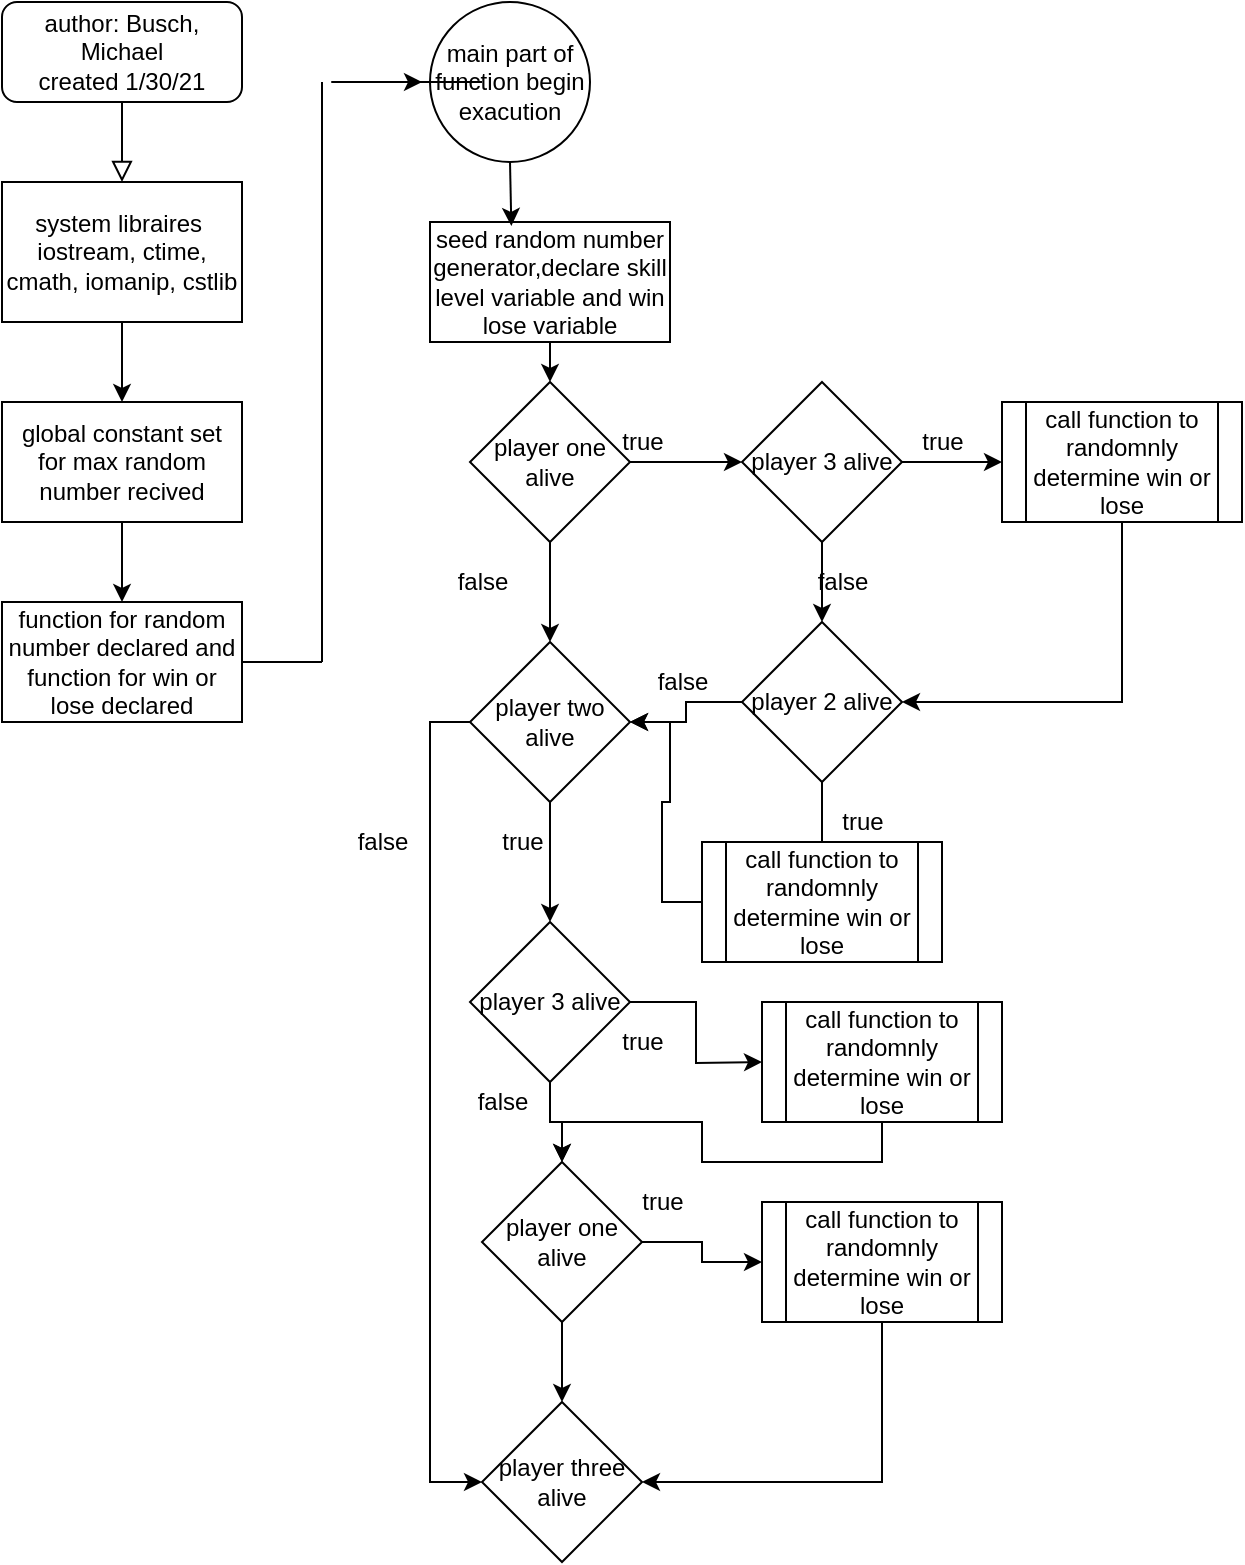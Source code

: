 <mxfile version="14.2.9" type="github">
  <diagram id="C5RBs43oDa-KdzZeNtuy" name="Page-1">
    <mxGraphModel dx="782" dy="469" grid="1" gridSize="10" guides="1" tooltips="1" connect="1" arrows="1" fold="1" page="1" pageScale="1" pageWidth="827" pageHeight="1169" math="0" shadow="0">
      <root>
        <mxCell id="WIyWlLk6GJQsqaUBKTNV-0" />
        <mxCell id="WIyWlLk6GJQsqaUBKTNV-1" parent="WIyWlLk6GJQsqaUBKTNV-0" />
        <mxCell id="WIyWlLk6GJQsqaUBKTNV-2" value="" style="rounded=0;html=1;jettySize=auto;orthogonalLoop=1;fontSize=11;endArrow=block;endFill=0;endSize=8;strokeWidth=1;shadow=0;labelBackgroundColor=none;edgeStyle=orthogonalEdgeStyle;" parent="WIyWlLk6GJQsqaUBKTNV-1" source="WIyWlLk6GJQsqaUBKTNV-3" edge="1">
          <mxGeometry relative="1" as="geometry">
            <mxPoint x="220" y="170" as="targetPoint" />
          </mxGeometry>
        </mxCell>
        <mxCell id="WIyWlLk6GJQsqaUBKTNV-3" value="author: Busch, Michael&lt;br&gt;created 1/30/21" style="rounded=1;whiteSpace=wrap;html=1;fontSize=12;glass=0;strokeWidth=1;shadow=0;" parent="WIyWlLk6GJQsqaUBKTNV-1" vertex="1">
          <mxGeometry x="160" y="80" width="120" height="50" as="geometry" />
        </mxCell>
        <mxCell id="pKhi_EV8jdqKAsjulTn4-0" value="system libraires&amp;nbsp;&lt;br&gt;iostream, ctime, cmath, iomanip, cstlib" style="rounded=0;whiteSpace=wrap;html=1;" vertex="1" parent="WIyWlLk6GJQsqaUBKTNV-1">
          <mxGeometry x="160" y="170" width="120" height="70" as="geometry" />
        </mxCell>
        <mxCell id="pKhi_EV8jdqKAsjulTn4-1" value="global constant set&lt;br&gt;for max random number recived" style="rounded=0;whiteSpace=wrap;html=1;" vertex="1" parent="WIyWlLk6GJQsqaUBKTNV-1">
          <mxGeometry x="160" y="280" width="120" height="60" as="geometry" />
        </mxCell>
        <mxCell id="pKhi_EV8jdqKAsjulTn4-2" value="" style="endArrow=classic;html=1;exitX=0.5;exitY=1;exitDx=0;exitDy=0;" edge="1" parent="WIyWlLk6GJQsqaUBKTNV-1" source="pKhi_EV8jdqKAsjulTn4-0" target="pKhi_EV8jdqKAsjulTn4-1">
          <mxGeometry width="50" height="50" relative="1" as="geometry">
            <mxPoint x="380" y="270" as="sourcePoint" />
            <mxPoint x="430" y="220" as="targetPoint" />
          </mxGeometry>
        </mxCell>
        <mxCell id="pKhi_EV8jdqKAsjulTn4-3" value="function for random number declared and function for win or lose declared" style="rounded=0;whiteSpace=wrap;html=1;" vertex="1" parent="WIyWlLk6GJQsqaUBKTNV-1">
          <mxGeometry x="160" y="380" width="120" height="60" as="geometry" />
        </mxCell>
        <mxCell id="pKhi_EV8jdqKAsjulTn4-4" value="" style="endArrow=classic;html=1;exitX=0.5;exitY=1;exitDx=0;exitDy=0;entryX=0.5;entryY=0;entryDx=0;entryDy=0;" edge="1" parent="WIyWlLk6GJQsqaUBKTNV-1" source="pKhi_EV8jdqKAsjulTn4-1" target="pKhi_EV8jdqKAsjulTn4-3">
          <mxGeometry width="50" height="50" relative="1" as="geometry">
            <mxPoint x="210" y="390" as="sourcePoint" />
            <mxPoint x="260" y="340" as="targetPoint" />
          </mxGeometry>
        </mxCell>
        <mxCell id="pKhi_EV8jdqKAsjulTn4-5" value="" style="endArrow=none;html=1;exitX=1;exitY=0.5;exitDx=0;exitDy=0;" edge="1" parent="WIyWlLk6GJQsqaUBKTNV-1" source="pKhi_EV8jdqKAsjulTn4-3">
          <mxGeometry width="50" height="50" relative="1" as="geometry">
            <mxPoint x="310" y="440" as="sourcePoint" />
            <mxPoint x="320" y="410" as="targetPoint" />
          </mxGeometry>
        </mxCell>
        <mxCell id="pKhi_EV8jdqKAsjulTn4-6" value="" style="endArrow=none;html=1;" edge="1" parent="WIyWlLk6GJQsqaUBKTNV-1">
          <mxGeometry width="50" height="50" relative="1" as="geometry">
            <mxPoint x="320" y="410" as="sourcePoint" />
            <mxPoint x="320" y="120" as="targetPoint" />
          </mxGeometry>
        </mxCell>
        <mxCell id="pKhi_EV8jdqKAsjulTn4-7" value="main part of function begin exacution" style="ellipse;whiteSpace=wrap;html=1;aspect=fixed;" vertex="1" parent="WIyWlLk6GJQsqaUBKTNV-1">
          <mxGeometry x="374" y="80" width="80" height="80" as="geometry" />
        </mxCell>
        <mxCell id="pKhi_EV8jdqKAsjulTn4-8" value="" style="endArrow=classic;html=1;" edge="1" parent="WIyWlLk6GJQsqaUBKTNV-1">
          <mxGeometry width="50" height="50" relative="1" as="geometry">
            <mxPoint x="400" y="120" as="sourcePoint" />
            <mxPoint x="370" y="120" as="targetPoint" />
            <Array as="points">
              <mxPoint x="320" y="120" />
            </Array>
          </mxGeometry>
        </mxCell>
        <mxCell id="pKhi_EV8jdqKAsjulTn4-9" value="seed random number generator,declare skill level variable and win lose variable" style="rounded=0;whiteSpace=wrap;html=1;" vertex="1" parent="WIyWlLk6GJQsqaUBKTNV-1">
          <mxGeometry x="374" y="190" width="120" height="60" as="geometry" />
        </mxCell>
        <mxCell id="pKhi_EV8jdqKAsjulTn4-10" value="" style="endArrow=classic;html=1;exitX=0.5;exitY=1;exitDx=0;exitDy=0;entryX=0.339;entryY=0.033;entryDx=0;entryDy=0;entryPerimeter=0;" edge="1" parent="WIyWlLk6GJQsqaUBKTNV-1" source="pKhi_EV8jdqKAsjulTn4-7" target="pKhi_EV8jdqKAsjulTn4-9">
          <mxGeometry width="50" height="50" relative="1" as="geometry">
            <mxPoint x="630" y="200" as="sourcePoint" />
            <mxPoint x="680" y="150" as="targetPoint" />
          </mxGeometry>
        </mxCell>
        <mxCell id="pKhi_EV8jdqKAsjulTn4-17" style="edgeStyle=orthogonalEdgeStyle;rounded=0;orthogonalLoop=1;jettySize=auto;html=1;exitX=1;exitY=0.5;exitDx=0;exitDy=0;entryX=0;entryY=0.5;entryDx=0;entryDy=0;" edge="1" parent="WIyWlLk6GJQsqaUBKTNV-1" source="pKhi_EV8jdqKAsjulTn4-11" target="pKhi_EV8jdqKAsjulTn4-14">
          <mxGeometry relative="1" as="geometry" />
        </mxCell>
        <mxCell id="pKhi_EV8jdqKAsjulTn4-31" style="edgeStyle=orthogonalEdgeStyle;rounded=0;orthogonalLoop=1;jettySize=auto;html=1;exitX=0.5;exitY=1;exitDx=0;exitDy=0;entryX=0.5;entryY=0;entryDx=0;entryDy=0;" edge="1" parent="WIyWlLk6GJQsqaUBKTNV-1" source="pKhi_EV8jdqKAsjulTn4-11" target="pKhi_EV8jdqKAsjulTn4-30">
          <mxGeometry relative="1" as="geometry" />
        </mxCell>
        <mxCell id="pKhi_EV8jdqKAsjulTn4-11" value="player one alive" style="rhombus;whiteSpace=wrap;html=1;" vertex="1" parent="WIyWlLk6GJQsqaUBKTNV-1">
          <mxGeometry x="394" y="270" width="80" height="80" as="geometry" />
        </mxCell>
        <mxCell id="pKhi_EV8jdqKAsjulTn4-12" value="" style="endArrow=classic;html=1;exitX=0.5;exitY=1;exitDx=0;exitDy=0;entryX=0.5;entryY=0;entryDx=0;entryDy=0;" edge="1" parent="WIyWlLk6GJQsqaUBKTNV-1" source="pKhi_EV8jdqKAsjulTn4-9" target="pKhi_EV8jdqKAsjulTn4-11">
          <mxGeometry width="50" height="50" relative="1" as="geometry">
            <mxPoint x="380" y="300" as="sourcePoint" />
            <mxPoint x="430" y="250" as="targetPoint" />
          </mxGeometry>
        </mxCell>
        <mxCell id="pKhi_EV8jdqKAsjulTn4-20" style="edgeStyle=orthogonalEdgeStyle;rounded=0;orthogonalLoop=1;jettySize=auto;html=1;exitX=1;exitY=0.5;exitDx=0;exitDy=0;entryX=0;entryY=0.5;entryDx=0;entryDy=0;" edge="1" parent="WIyWlLk6GJQsqaUBKTNV-1" source="pKhi_EV8jdqKAsjulTn4-14" target="pKhi_EV8jdqKAsjulTn4-19">
          <mxGeometry relative="1" as="geometry" />
        </mxCell>
        <mxCell id="pKhi_EV8jdqKAsjulTn4-23" style="edgeStyle=orthogonalEdgeStyle;rounded=0;orthogonalLoop=1;jettySize=auto;html=1;exitX=0.5;exitY=1;exitDx=0;exitDy=0;entryX=0.5;entryY=0;entryDx=0;entryDy=0;" edge="1" parent="WIyWlLk6GJQsqaUBKTNV-1" source="pKhi_EV8jdqKAsjulTn4-14" target="pKhi_EV8jdqKAsjulTn4-22">
          <mxGeometry relative="1" as="geometry" />
        </mxCell>
        <mxCell id="pKhi_EV8jdqKAsjulTn4-14" value="player 3 alive" style="rhombus;whiteSpace=wrap;html=1;" vertex="1" parent="WIyWlLk6GJQsqaUBKTNV-1">
          <mxGeometry x="530" y="270" width="80" height="80" as="geometry" />
        </mxCell>
        <mxCell id="pKhi_EV8jdqKAsjulTn4-18" value="true" style="text;html=1;align=center;verticalAlign=middle;resizable=0;points=[];autosize=1;" vertex="1" parent="WIyWlLk6GJQsqaUBKTNV-1">
          <mxGeometry x="460" y="290" width="40" height="20" as="geometry" />
        </mxCell>
        <mxCell id="pKhi_EV8jdqKAsjulTn4-25" style="edgeStyle=orthogonalEdgeStyle;rounded=0;orthogonalLoop=1;jettySize=auto;html=1;exitX=0.5;exitY=1;exitDx=0;exitDy=0;entryX=1;entryY=0.5;entryDx=0;entryDy=0;" edge="1" parent="WIyWlLk6GJQsqaUBKTNV-1" source="pKhi_EV8jdqKAsjulTn4-19" target="pKhi_EV8jdqKAsjulTn4-22">
          <mxGeometry relative="1" as="geometry" />
        </mxCell>
        <mxCell id="pKhi_EV8jdqKAsjulTn4-19" value="call function to randomnly determine win or lose" style="shape=process;whiteSpace=wrap;html=1;backgroundOutline=1;" vertex="1" parent="WIyWlLk6GJQsqaUBKTNV-1">
          <mxGeometry x="660" y="280" width="120" height="60" as="geometry" />
        </mxCell>
        <mxCell id="pKhi_EV8jdqKAsjulTn4-21" value="true" style="text;html=1;align=center;verticalAlign=middle;resizable=0;points=[];autosize=1;" vertex="1" parent="WIyWlLk6GJQsqaUBKTNV-1">
          <mxGeometry x="610" y="290" width="40" height="20" as="geometry" />
        </mxCell>
        <mxCell id="pKhi_EV8jdqKAsjulTn4-27" value="" style="edgeStyle=orthogonalEdgeStyle;rounded=0;orthogonalLoop=1;jettySize=auto;html=1;" edge="1" parent="WIyWlLk6GJQsqaUBKTNV-1" source="pKhi_EV8jdqKAsjulTn4-22">
          <mxGeometry relative="1" as="geometry">
            <mxPoint x="570" y="510" as="targetPoint" />
          </mxGeometry>
        </mxCell>
        <mxCell id="pKhi_EV8jdqKAsjulTn4-32" style="edgeStyle=orthogonalEdgeStyle;rounded=0;orthogonalLoop=1;jettySize=auto;html=1;exitX=0;exitY=0.5;exitDx=0;exitDy=0;entryX=1;entryY=0.5;entryDx=0;entryDy=0;" edge="1" parent="WIyWlLk6GJQsqaUBKTNV-1" source="pKhi_EV8jdqKAsjulTn4-22" target="pKhi_EV8jdqKAsjulTn4-30">
          <mxGeometry relative="1" as="geometry" />
        </mxCell>
        <mxCell id="pKhi_EV8jdqKAsjulTn4-22" value="player 2 alive" style="rhombus;whiteSpace=wrap;html=1;" vertex="1" parent="WIyWlLk6GJQsqaUBKTNV-1">
          <mxGeometry x="530" y="390" width="80" height="80" as="geometry" />
        </mxCell>
        <mxCell id="pKhi_EV8jdqKAsjulTn4-24" value="false" style="text;html=1;align=center;verticalAlign=middle;resizable=0;points=[];autosize=1;" vertex="1" parent="WIyWlLk6GJQsqaUBKTNV-1">
          <mxGeometry x="560" y="360" width="40" height="20" as="geometry" />
        </mxCell>
        <mxCell id="pKhi_EV8jdqKAsjulTn4-35" style="edgeStyle=orthogonalEdgeStyle;rounded=0;orthogonalLoop=1;jettySize=auto;html=1;exitX=0;exitY=0.5;exitDx=0;exitDy=0;entryX=1;entryY=0.5;entryDx=0;entryDy=0;" edge="1" parent="WIyWlLk6GJQsqaUBKTNV-1" source="pKhi_EV8jdqKAsjulTn4-28" target="pKhi_EV8jdqKAsjulTn4-30">
          <mxGeometry relative="1" as="geometry" />
        </mxCell>
        <mxCell id="pKhi_EV8jdqKAsjulTn4-28" value="call function to randomnly determine win or lose" style="shape=process;whiteSpace=wrap;html=1;backgroundOutline=1;" vertex="1" parent="WIyWlLk6GJQsqaUBKTNV-1">
          <mxGeometry x="510" y="500" width="120" height="60" as="geometry" />
        </mxCell>
        <mxCell id="pKhi_EV8jdqKAsjulTn4-29" value="true" style="text;html=1;align=center;verticalAlign=middle;resizable=0;points=[];autosize=1;" vertex="1" parent="WIyWlLk6GJQsqaUBKTNV-1">
          <mxGeometry x="570" y="480" width="40" height="20" as="geometry" />
        </mxCell>
        <mxCell id="pKhi_EV8jdqKAsjulTn4-38" style="edgeStyle=orthogonalEdgeStyle;rounded=0;orthogonalLoop=1;jettySize=auto;html=1;exitX=0.5;exitY=1;exitDx=0;exitDy=0;entryX=0.5;entryY=0;entryDx=0;entryDy=0;" edge="1" parent="WIyWlLk6GJQsqaUBKTNV-1" source="pKhi_EV8jdqKAsjulTn4-30" target="pKhi_EV8jdqKAsjulTn4-37">
          <mxGeometry relative="1" as="geometry" />
        </mxCell>
        <mxCell id="pKhi_EV8jdqKAsjulTn4-54" style="edgeStyle=orthogonalEdgeStyle;rounded=0;orthogonalLoop=1;jettySize=auto;html=1;exitX=0;exitY=0.5;exitDx=0;exitDy=0;entryX=0;entryY=0.5;entryDx=0;entryDy=0;" edge="1" parent="WIyWlLk6GJQsqaUBKTNV-1" source="pKhi_EV8jdqKAsjulTn4-30" target="pKhi_EV8jdqKAsjulTn4-53">
          <mxGeometry relative="1" as="geometry" />
        </mxCell>
        <mxCell id="pKhi_EV8jdqKAsjulTn4-30" value="player two alive" style="rhombus;whiteSpace=wrap;html=1;" vertex="1" parent="WIyWlLk6GJQsqaUBKTNV-1">
          <mxGeometry x="394" y="400" width="80" height="80" as="geometry" />
        </mxCell>
        <mxCell id="pKhi_EV8jdqKAsjulTn4-33" value="false" style="text;html=1;align=center;verticalAlign=middle;resizable=0;points=[];autosize=1;" vertex="1" parent="WIyWlLk6GJQsqaUBKTNV-1">
          <mxGeometry x="480" y="410" width="40" height="20" as="geometry" />
        </mxCell>
        <mxCell id="pKhi_EV8jdqKAsjulTn4-34" value="false" style="text;html=1;align=center;verticalAlign=middle;resizable=0;points=[];autosize=1;" vertex="1" parent="WIyWlLk6GJQsqaUBKTNV-1">
          <mxGeometry x="380" y="360" width="40" height="20" as="geometry" />
        </mxCell>
        <mxCell id="pKhi_EV8jdqKAsjulTn4-41" style="edgeStyle=orthogonalEdgeStyle;rounded=0;orthogonalLoop=1;jettySize=auto;html=1;exitX=1;exitY=0.5;exitDx=0;exitDy=0;entryX=0;entryY=0.5;entryDx=0;entryDy=0;" edge="1" parent="WIyWlLk6GJQsqaUBKTNV-1" source="pKhi_EV8jdqKAsjulTn4-37">
          <mxGeometry relative="1" as="geometry">
            <mxPoint x="540" y="610" as="targetPoint" />
          </mxGeometry>
        </mxCell>
        <mxCell id="pKhi_EV8jdqKAsjulTn4-46" style="edgeStyle=orthogonalEdgeStyle;rounded=0;orthogonalLoop=1;jettySize=auto;html=1;exitX=0.5;exitY=1;exitDx=0;exitDy=0;entryX=0.5;entryY=0;entryDx=0;entryDy=0;" edge="1" parent="WIyWlLk6GJQsqaUBKTNV-1" source="pKhi_EV8jdqKAsjulTn4-37" target="pKhi_EV8jdqKAsjulTn4-44">
          <mxGeometry relative="1" as="geometry" />
        </mxCell>
        <mxCell id="pKhi_EV8jdqKAsjulTn4-37" value="player 3 alive" style="rhombus;whiteSpace=wrap;html=1;" vertex="1" parent="WIyWlLk6GJQsqaUBKTNV-1">
          <mxGeometry x="394" y="540" width="80" height="80" as="geometry" />
        </mxCell>
        <mxCell id="pKhi_EV8jdqKAsjulTn4-39" value="true" style="text;html=1;align=center;verticalAlign=middle;resizable=0;points=[];autosize=1;" vertex="1" parent="WIyWlLk6GJQsqaUBKTNV-1">
          <mxGeometry x="400" y="490" width="40" height="20" as="geometry" />
        </mxCell>
        <mxCell id="pKhi_EV8jdqKAsjulTn4-42" value="true" style="text;html=1;align=center;verticalAlign=middle;resizable=0;points=[];autosize=1;" vertex="1" parent="WIyWlLk6GJQsqaUBKTNV-1">
          <mxGeometry x="460" y="590" width="40" height="20" as="geometry" />
        </mxCell>
        <mxCell id="pKhi_EV8jdqKAsjulTn4-50" style="edgeStyle=orthogonalEdgeStyle;rounded=0;orthogonalLoop=1;jettySize=auto;html=1;exitX=0.5;exitY=1;exitDx=0;exitDy=0;entryX=0.5;entryY=0;entryDx=0;entryDy=0;" edge="1" parent="WIyWlLk6GJQsqaUBKTNV-1" source="pKhi_EV8jdqKAsjulTn4-43" target="pKhi_EV8jdqKAsjulTn4-44">
          <mxGeometry relative="1" as="geometry" />
        </mxCell>
        <mxCell id="pKhi_EV8jdqKAsjulTn4-43" value="call function to randomnly determine win or lose" style="shape=process;whiteSpace=wrap;html=1;backgroundOutline=1;" vertex="1" parent="WIyWlLk6GJQsqaUBKTNV-1">
          <mxGeometry x="540" y="580" width="120" height="60" as="geometry" />
        </mxCell>
        <mxCell id="pKhi_EV8jdqKAsjulTn4-49" style="edgeStyle=orthogonalEdgeStyle;rounded=0;orthogonalLoop=1;jettySize=auto;html=1;exitX=1;exitY=0.5;exitDx=0;exitDy=0;entryX=0;entryY=0.5;entryDx=0;entryDy=0;" edge="1" parent="WIyWlLk6GJQsqaUBKTNV-1" source="pKhi_EV8jdqKAsjulTn4-44" target="pKhi_EV8jdqKAsjulTn4-48">
          <mxGeometry relative="1" as="geometry" />
        </mxCell>
        <mxCell id="pKhi_EV8jdqKAsjulTn4-52" style="edgeStyle=orthogonalEdgeStyle;rounded=0;orthogonalLoop=1;jettySize=auto;html=1;exitX=0.5;exitY=1;exitDx=0;exitDy=0;" edge="1" parent="WIyWlLk6GJQsqaUBKTNV-1" source="pKhi_EV8jdqKAsjulTn4-44">
          <mxGeometry relative="1" as="geometry">
            <mxPoint x="440" y="780" as="targetPoint" />
          </mxGeometry>
        </mxCell>
        <mxCell id="pKhi_EV8jdqKAsjulTn4-44" value="player one alive" style="rhombus;whiteSpace=wrap;html=1;" vertex="1" parent="WIyWlLk6GJQsqaUBKTNV-1">
          <mxGeometry x="400" y="660" width="80" height="80" as="geometry" />
        </mxCell>
        <mxCell id="pKhi_EV8jdqKAsjulTn4-47" value="false" style="text;html=1;align=center;verticalAlign=middle;resizable=0;points=[];autosize=1;" vertex="1" parent="WIyWlLk6GJQsqaUBKTNV-1">
          <mxGeometry x="390" y="620" width="40" height="20" as="geometry" />
        </mxCell>
        <mxCell id="pKhi_EV8jdqKAsjulTn4-56" style="edgeStyle=orthogonalEdgeStyle;rounded=0;orthogonalLoop=1;jettySize=auto;html=1;exitX=0.5;exitY=1;exitDx=0;exitDy=0;entryX=1;entryY=0.5;entryDx=0;entryDy=0;" edge="1" parent="WIyWlLk6GJQsqaUBKTNV-1" source="pKhi_EV8jdqKAsjulTn4-48" target="pKhi_EV8jdqKAsjulTn4-53">
          <mxGeometry relative="1" as="geometry">
            <mxPoint x="490" y="820" as="targetPoint" />
          </mxGeometry>
        </mxCell>
        <mxCell id="pKhi_EV8jdqKAsjulTn4-48" value="call function to randomnly determine win or lose" style="shape=process;whiteSpace=wrap;html=1;backgroundOutline=1;" vertex="1" parent="WIyWlLk6GJQsqaUBKTNV-1">
          <mxGeometry x="540" y="680" width="120" height="60" as="geometry" />
        </mxCell>
        <mxCell id="pKhi_EV8jdqKAsjulTn4-51" value="true" style="text;html=1;align=center;verticalAlign=middle;resizable=0;points=[];autosize=1;" vertex="1" parent="WIyWlLk6GJQsqaUBKTNV-1">
          <mxGeometry x="470" y="670" width="40" height="20" as="geometry" />
        </mxCell>
        <mxCell id="pKhi_EV8jdqKAsjulTn4-53" value="player three alive" style="rhombus;whiteSpace=wrap;html=1;" vertex="1" parent="WIyWlLk6GJQsqaUBKTNV-1">
          <mxGeometry x="400" y="780" width="80" height="80" as="geometry" />
        </mxCell>
        <mxCell id="pKhi_EV8jdqKAsjulTn4-55" value="false" style="text;html=1;align=center;verticalAlign=middle;resizable=0;points=[];autosize=1;" vertex="1" parent="WIyWlLk6GJQsqaUBKTNV-1">
          <mxGeometry x="330" y="490" width="40" height="20" as="geometry" />
        </mxCell>
      </root>
    </mxGraphModel>
  </diagram>
</mxfile>
